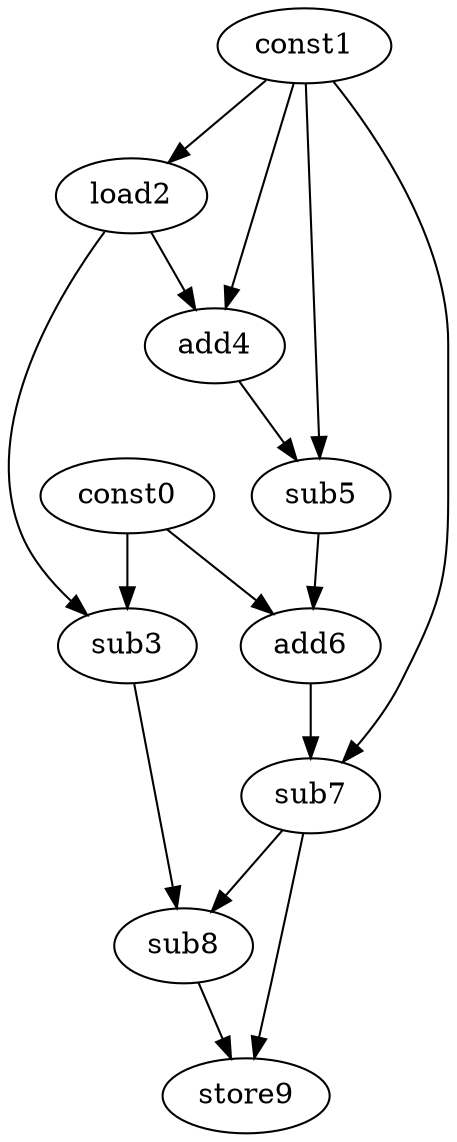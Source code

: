 digraph G { 
const0[opcode=const]; 
const1[opcode=const]; 
load2[opcode=load]; 
sub3[opcode=sub]; 
add4[opcode=add]; 
sub5[opcode=sub]; 
add6[opcode=add]; 
sub7[opcode=sub]; 
sub8[opcode=sub]; 
store9[opcode=store]; 
const1->load2[operand=0];
const0->sub3[operand=0];
load2->sub3[operand=1];
const1->add4[operand=0];
load2->add4[operand=1];
const1->sub5[operand=0];
add4->sub5[operand=1];
const0->add6[operand=0];
sub5->add6[operand=1];
const1->sub7[operand=0];
add6->sub7[operand=1];
sub3->sub8[operand=0];
sub7->sub8[operand=1];
sub8->store9[operand=0];
sub7->store9[operand=1];
}
